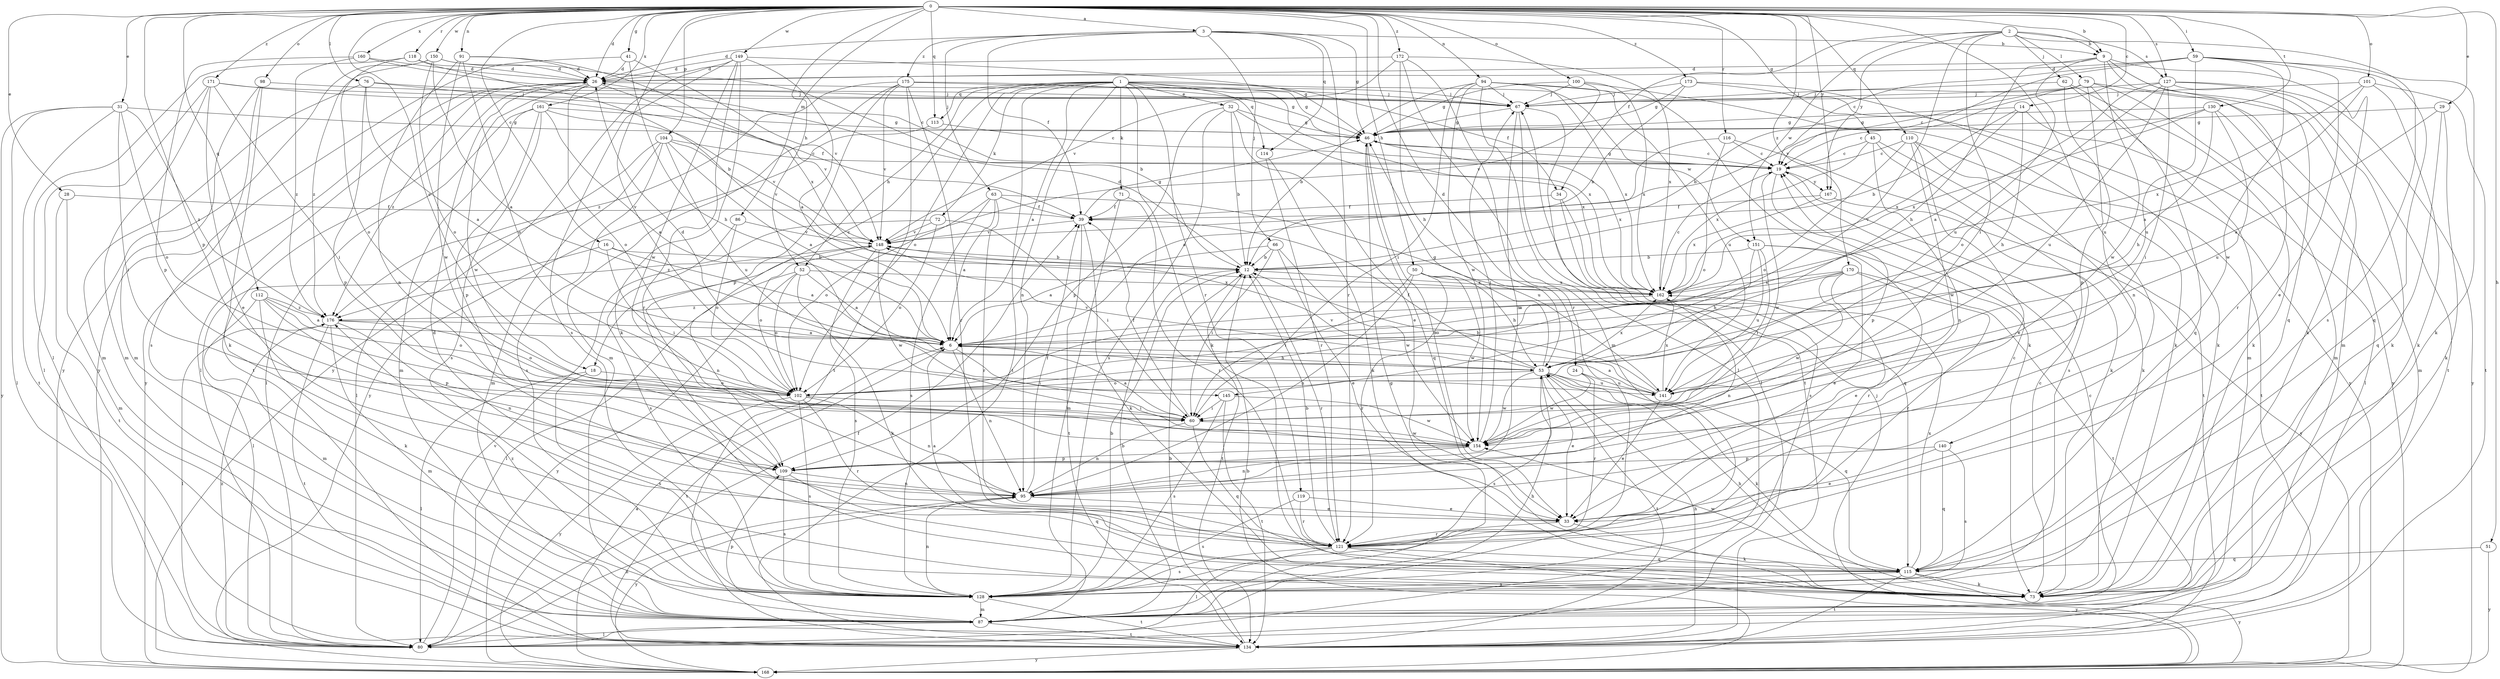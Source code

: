 strict digraph  {
0;
1;
2;
3;
6;
9;
12;
14;
16;
18;
19;
24;
26;
28;
29;
31;
32;
33;
34;
39;
41;
45;
46;
50;
51;
52;
53;
59;
60;
62;
63;
66;
67;
71;
72;
73;
76;
79;
80;
86;
87;
91;
94;
95;
98;
100;
101;
102;
104;
109;
110;
112;
113;
114;
115;
116;
118;
119;
121;
127;
128;
130;
134;
140;
141;
145;
148;
149;
150;
151;
154;
160;
161;
162;
167;
168;
170;
171;
172;
173;
175;
176;
0 -> 3  [label=a];
0 -> 9  [label=b];
0 -> 14  [label=c];
0 -> 16  [label=c];
0 -> 18  [label=c];
0 -> 24  [label=d];
0 -> 26  [label=d];
0 -> 28  [label=e];
0 -> 29  [label=e];
0 -> 31  [label=e];
0 -> 41  [label=g];
0 -> 45  [label=g];
0 -> 50  [label=h];
0 -> 51  [label=h];
0 -> 52  [label=h];
0 -> 59  [label=i];
0 -> 76  [label=l];
0 -> 86  [label=m];
0 -> 91  [label=n];
0 -> 94  [label=n];
0 -> 98  [label=o];
0 -> 100  [label=o];
0 -> 101  [label=o];
0 -> 104  [label=p];
0 -> 109  [label=p];
0 -> 110  [label=q];
0 -> 112  [label=q];
0 -> 113  [label=q];
0 -> 116  [label=r];
0 -> 118  [label=r];
0 -> 127  [label=s];
0 -> 130  [label=t];
0 -> 140  [label=u];
0 -> 145  [label=v];
0 -> 149  [label=w];
0 -> 150  [label=w];
0 -> 160  [label=x];
0 -> 161  [label=x];
0 -> 167  [label=y];
0 -> 170  [label=z];
0 -> 171  [label=z];
0 -> 172  [label=z];
0 -> 173  [label=z];
1 -> 6  [label=a];
1 -> 18  [label=c];
1 -> 32  [label=e];
1 -> 34  [label=f];
1 -> 46  [label=g];
1 -> 52  [label=h];
1 -> 71  [label=k];
1 -> 72  [label=k];
1 -> 73  [label=k];
1 -> 95  [label=n];
1 -> 102  [label=o];
1 -> 113  [label=q];
1 -> 114  [label=q];
1 -> 119  [label=r];
1 -> 134  [label=t];
1 -> 151  [label=w];
1 -> 162  [label=x];
2 -> 9  [label=b];
2 -> 34  [label=f];
2 -> 60  [label=i];
2 -> 62  [label=j];
2 -> 79  [label=l];
2 -> 127  [label=s];
2 -> 128  [label=s];
2 -> 145  [label=v];
2 -> 151  [label=w];
2 -> 167  [label=y];
3 -> 9  [label=b];
3 -> 26  [label=d];
3 -> 39  [label=f];
3 -> 46  [label=g];
3 -> 63  [label=j];
3 -> 66  [label=j];
3 -> 114  [label=q];
3 -> 121  [label=r];
3 -> 175  [label=z];
6 -> 53  [label=h];
6 -> 60  [label=i];
6 -> 95  [label=n];
6 -> 134  [label=t];
9 -> 26  [label=d];
9 -> 53  [label=h];
9 -> 73  [label=k];
9 -> 87  [label=m];
9 -> 115  [label=q];
9 -> 121  [label=r];
9 -> 141  [label=u];
9 -> 154  [label=w];
12 -> 26  [label=d];
12 -> 121  [label=r];
12 -> 134  [label=t];
12 -> 162  [label=x];
14 -> 12  [label=b];
14 -> 46  [label=g];
14 -> 53  [label=h];
14 -> 80  [label=l];
14 -> 162  [label=x];
16 -> 6  [label=a];
16 -> 12  [label=b];
16 -> 60  [label=i];
16 -> 80  [label=l];
18 -> 80  [label=l];
18 -> 102  [label=o];
18 -> 128  [label=s];
19 -> 46  [label=g];
19 -> 109  [label=p];
19 -> 154  [label=w];
19 -> 167  [label=y];
24 -> 121  [label=r];
24 -> 141  [label=u];
24 -> 154  [label=w];
26 -> 67  [label=j];
26 -> 80  [label=l];
26 -> 102  [label=o];
26 -> 134  [label=t];
26 -> 148  [label=v];
26 -> 154  [label=w];
26 -> 168  [label=y];
26 -> 176  [label=z];
28 -> 39  [label=f];
28 -> 87  [label=m];
28 -> 134  [label=t];
29 -> 6  [label=a];
29 -> 46  [label=g];
29 -> 73  [label=k];
29 -> 115  [label=q];
31 -> 46  [label=g];
31 -> 60  [label=i];
31 -> 80  [label=l];
31 -> 102  [label=o];
31 -> 134  [label=t];
31 -> 168  [label=y];
31 -> 176  [label=z];
32 -> 12  [label=b];
32 -> 33  [label=e];
32 -> 46  [label=g];
32 -> 109  [label=p];
32 -> 128  [label=s];
32 -> 162  [label=x];
33 -> 73  [label=k];
33 -> 121  [label=r];
34 -> 39  [label=f];
34 -> 115  [label=q];
34 -> 128  [label=s];
39 -> 46  [label=g];
39 -> 73  [label=k];
39 -> 134  [label=t];
39 -> 148  [label=v];
41 -> 26  [label=d];
41 -> 53  [label=h];
41 -> 148  [label=v];
41 -> 168  [label=y];
45 -> 19  [label=c];
45 -> 95  [label=n];
45 -> 128  [label=s];
45 -> 134  [label=t];
45 -> 162  [label=x];
46 -> 19  [label=c];
46 -> 33  [label=e];
46 -> 115  [label=q];
46 -> 162  [label=x];
50 -> 53  [label=h];
50 -> 60  [label=i];
50 -> 95  [label=n];
50 -> 121  [label=r];
50 -> 154  [label=w];
50 -> 162  [label=x];
51 -> 115  [label=q];
51 -> 168  [label=y];
52 -> 6  [label=a];
52 -> 73  [label=k];
52 -> 80  [label=l];
52 -> 102  [label=o];
52 -> 162  [label=x];
52 -> 168  [label=y];
53 -> 26  [label=d];
53 -> 33  [label=e];
53 -> 39  [label=f];
53 -> 46  [label=g];
53 -> 73  [label=k];
53 -> 102  [label=o];
53 -> 115  [label=q];
53 -> 128  [label=s];
53 -> 134  [label=t];
53 -> 141  [label=u];
53 -> 148  [label=v];
53 -> 154  [label=w];
53 -> 162  [label=x];
59 -> 19  [label=c];
59 -> 26  [label=d];
59 -> 33  [label=e];
59 -> 73  [label=k];
59 -> 115  [label=q];
59 -> 141  [label=u];
59 -> 148  [label=v];
59 -> 154  [label=w];
60 -> 6  [label=a];
60 -> 39  [label=f];
60 -> 95  [label=n];
60 -> 115  [label=q];
60 -> 154  [label=w];
62 -> 67  [label=j];
62 -> 73  [label=k];
62 -> 87  [label=m];
62 -> 95  [label=n];
63 -> 6  [label=a];
63 -> 39  [label=f];
63 -> 102  [label=o];
63 -> 121  [label=r];
63 -> 128  [label=s];
63 -> 141  [label=u];
66 -> 6  [label=a];
66 -> 12  [label=b];
66 -> 33  [label=e];
66 -> 60  [label=i];
66 -> 154  [label=w];
67 -> 46  [label=g];
67 -> 80  [label=l];
67 -> 95  [label=n];
67 -> 134  [label=t];
71 -> 39  [label=f];
71 -> 87  [label=m];
71 -> 121  [label=r];
72 -> 60  [label=i];
72 -> 102  [label=o];
72 -> 148  [label=v];
72 -> 176  [label=z];
73 -> 19  [label=c];
73 -> 53  [label=h];
76 -> 6  [label=a];
76 -> 19  [label=c];
76 -> 67  [label=j];
76 -> 87  [label=m];
76 -> 109  [label=p];
79 -> 12  [label=b];
79 -> 19  [label=c];
79 -> 67  [label=j];
79 -> 87  [label=m];
79 -> 109  [label=p];
79 -> 115  [label=q];
79 -> 168  [label=y];
80 -> 39  [label=f];
80 -> 95  [label=n];
80 -> 148  [label=v];
80 -> 176  [label=z];
86 -> 102  [label=o];
86 -> 128  [label=s];
86 -> 148  [label=v];
87 -> 12  [label=b];
87 -> 19  [label=c];
87 -> 46  [label=g];
87 -> 53  [label=h];
87 -> 80  [label=l];
87 -> 109  [label=p];
87 -> 134  [label=t];
91 -> 26  [label=d];
91 -> 95  [label=n];
91 -> 102  [label=o];
91 -> 154  [label=w];
91 -> 162  [label=x];
94 -> 12  [label=b];
94 -> 60  [label=i];
94 -> 67  [label=j];
94 -> 73  [label=k];
94 -> 80  [label=l];
94 -> 141  [label=u];
94 -> 154  [label=w];
94 -> 162  [label=x];
95 -> 33  [label=e];
95 -> 39  [label=f];
95 -> 168  [label=y];
98 -> 67  [label=j];
98 -> 73  [label=k];
98 -> 87  [label=m];
98 -> 128  [label=s];
100 -> 46  [label=g];
100 -> 67  [label=j];
100 -> 73  [label=k];
100 -> 148  [label=v];
100 -> 162  [label=x];
101 -> 6  [label=a];
101 -> 67  [label=j];
101 -> 73  [label=k];
101 -> 134  [label=t];
101 -> 162  [label=x];
102 -> 60  [label=i];
102 -> 95  [label=n];
102 -> 121  [label=r];
102 -> 128  [label=s];
102 -> 168  [label=y];
104 -> 6  [label=a];
104 -> 19  [label=c];
104 -> 80  [label=l];
104 -> 87  [label=m];
104 -> 128  [label=s];
104 -> 141  [label=u];
104 -> 148  [label=v];
109 -> 95  [label=n];
109 -> 115  [label=q];
109 -> 128  [label=s];
110 -> 19  [label=c];
110 -> 33  [label=e];
110 -> 73  [label=k];
110 -> 102  [label=o];
110 -> 134  [label=t];
110 -> 154  [label=w];
112 -> 6  [label=a];
112 -> 73  [label=k];
112 -> 87  [label=m];
112 -> 102  [label=o];
112 -> 109  [label=p];
112 -> 176  [label=z];
113 -> 19  [label=c];
113 -> 168  [label=y];
114 -> 73  [label=k];
114 -> 121  [label=r];
115 -> 26  [label=d];
115 -> 73  [label=k];
115 -> 128  [label=s];
115 -> 134  [label=t];
115 -> 154  [label=w];
115 -> 162  [label=x];
115 -> 168  [label=y];
116 -> 6  [label=a];
116 -> 19  [label=c];
116 -> 73  [label=k];
116 -> 102  [label=o];
118 -> 12  [label=b];
118 -> 26  [label=d];
118 -> 80  [label=l];
118 -> 102  [label=o];
119 -> 33  [label=e];
119 -> 121  [label=r];
119 -> 128  [label=s];
121 -> 6  [label=a];
121 -> 12  [label=b];
121 -> 19  [label=c];
121 -> 80  [label=l];
121 -> 115  [label=q];
121 -> 128  [label=s];
121 -> 168  [label=y];
127 -> 6  [label=a];
127 -> 60  [label=i];
127 -> 67  [label=j];
127 -> 73  [label=k];
127 -> 102  [label=o];
127 -> 134  [label=t];
127 -> 141  [label=u];
127 -> 168  [label=y];
128 -> 12  [label=b];
128 -> 87  [label=m];
128 -> 95  [label=n];
128 -> 134  [label=t];
128 -> 176  [label=z];
130 -> 19  [label=c];
130 -> 46  [label=g];
130 -> 53  [label=h];
130 -> 87  [label=m];
130 -> 141  [label=u];
130 -> 162  [label=x];
134 -> 12  [label=b];
134 -> 53  [label=h];
134 -> 168  [label=y];
140 -> 33  [label=e];
140 -> 109  [label=p];
140 -> 115  [label=q];
140 -> 128  [label=s];
141 -> 6  [label=a];
141 -> 12  [label=b];
141 -> 33  [label=e];
141 -> 148  [label=v];
141 -> 162  [label=x];
145 -> 60  [label=i];
145 -> 128  [label=s];
145 -> 134  [label=t];
145 -> 154  [label=w];
148 -> 12  [label=b];
148 -> 95  [label=n];
148 -> 102  [label=o];
148 -> 128  [label=s];
148 -> 154  [label=w];
149 -> 6  [label=a];
149 -> 26  [label=d];
149 -> 46  [label=g];
149 -> 73  [label=k];
149 -> 121  [label=r];
149 -> 128  [label=s];
149 -> 154  [label=w];
149 -> 168  [label=y];
150 -> 6  [label=a];
150 -> 12  [label=b];
150 -> 26  [label=d];
150 -> 102  [label=o];
150 -> 168  [label=y];
150 -> 176  [label=z];
151 -> 12  [label=b];
151 -> 33  [label=e];
151 -> 53  [label=h];
151 -> 60  [label=i];
151 -> 121  [label=r];
151 -> 141  [label=u];
154 -> 67  [label=j];
154 -> 95  [label=n];
154 -> 109  [label=p];
160 -> 26  [label=d];
160 -> 67  [label=j];
160 -> 109  [label=p];
160 -> 176  [label=z];
161 -> 6  [label=a];
161 -> 46  [label=g];
161 -> 80  [label=l];
161 -> 87  [label=m];
161 -> 109  [label=p];
161 -> 128  [label=s];
161 -> 148  [label=v];
162 -> 19  [label=c];
162 -> 95  [label=n];
162 -> 176  [label=z];
167 -> 39  [label=f];
167 -> 162  [label=x];
167 -> 168  [label=y];
168 -> 6  [label=a];
168 -> 12  [label=b];
168 -> 67  [label=j];
170 -> 6  [label=a];
170 -> 33  [label=e];
170 -> 102  [label=o];
170 -> 121  [label=r];
170 -> 134  [label=t];
170 -> 154  [label=w];
170 -> 162  [label=x];
171 -> 33  [label=e];
171 -> 39  [label=f];
171 -> 60  [label=i];
171 -> 67  [label=j];
171 -> 80  [label=l];
171 -> 87  [label=m];
172 -> 26  [label=d];
172 -> 53  [label=h];
172 -> 87  [label=m];
172 -> 121  [label=r];
172 -> 148  [label=v];
172 -> 162  [label=x];
173 -> 12  [label=b];
173 -> 46  [label=g];
173 -> 67  [label=j];
173 -> 73  [label=k];
173 -> 168  [label=y];
175 -> 46  [label=g];
175 -> 67  [label=j];
175 -> 87  [label=m];
175 -> 109  [label=p];
175 -> 121  [label=r];
175 -> 134  [label=t];
175 -> 148  [label=v];
175 -> 176  [label=z];
176 -> 6  [label=a];
176 -> 80  [label=l];
176 -> 87  [label=m];
176 -> 95  [label=n];
176 -> 102  [label=o];
176 -> 134  [label=t];
}
